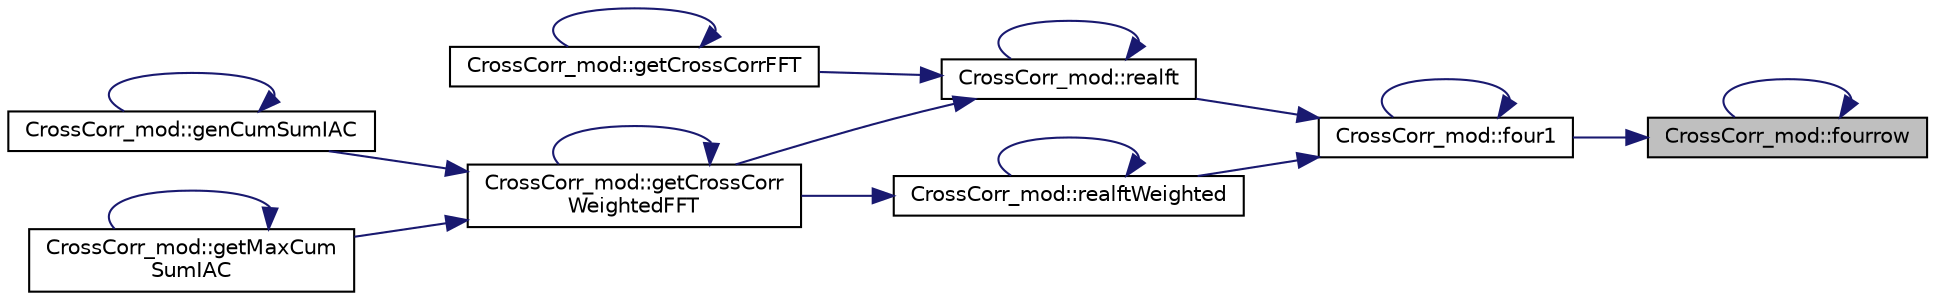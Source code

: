 digraph "CrossCorr_mod::fourrow"
{
 // LATEX_PDF_SIZE
  edge [fontname="Helvetica",fontsize="10",labelfontname="Helvetica",labelfontsize="10"];
  node [fontname="Helvetica",fontsize="10",shape=record];
  rankdir="RL";
  Node1 [label="CrossCorr_mod::fourrow",height=0.2,width=0.4,color="black", fillcolor="grey75", style="filled", fontcolor="black",tooltip=" "];
  Node1 -> Node2 [dir="back",color="midnightblue",fontsize="10",style="solid",fontname="Helvetica"];
  Node2 [label="CrossCorr_mod::four1",height=0.2,width=0.4,color="black", fillcolor="white", style="filled",URL="$namespaceCrossCorr__mod.html#a23ced55aaf636ca29f41c5de2c0c6b2e",tooltip=" "];
  Node2 -> Node2 [dir="back",color="midnightblue",fontsize="10",style="solid",fontname="Helvetica"];
  Node2 -> Node3 [dir="back",color="midnightblue",fontsize="10",style="solid",fontname="Helvetica"];
  Node3 [label="CrossCorr_mod::realft",height=0.2,width=0.4,color="black", fillcolor="white", style="filled",URL="$namespaceCrossCorr__mod.html#aa17b9dfa7fb9c09a2942ee4d2e50e30c",tooltip=" "];
  Node3 -> Node4 [dir="back",color="midnightblue",fontsize="10",style="solid",fontname="Helvetica"];
  Node4 [label="CrossCorr_mod::getCrossCorrFFT",height=0.2,width=0.4,color="black", fillcolor="white", style="filled",URL="$namespaceCrossCorr__mod.html#a8ba6f840aa3cf369a3dbd2f72ede334f",tooltip="Return the cross-correlation of the two input data vectors, (including any user-supplied zero padding..."];
  Node4 -> Node4 [dir="back",color="midnightblue",fontsize="10",style="solid",fontname="Helvetica"];
  Node3 -> Node5 [dir="back",color="midnightblue",fontsize="10",style="solid",fontname="Helvetica"];
  Node5 [label="CrossCorr_mod::getCrossCorr\lWeightedFFT",height=0.2,width=0.4,color="black", fillcolor="white", style="filled",URL="$namespaceCrossCorr__mod.html#ad7530d1251f15e5c2d1d3de9a014e15a",tooltip="Return the cross-correlation of the two input weighted compact data vectors, (including any user-supp..."];
  Node5 -> Node6 [dir="back",color="midnightblue",fontsize="10",style="solid",fontname="Helvetica"];
  Node6 [label="CrossCorr_mod::genCumSumIAC",height=0.2,width=0.4,color="black", fillcolor="white", style="filled",URL="$namespaceCrossCorr__mod.html#a7c803e7f236c1b0958e368ba22b8abab",tooltip="Return the integrated autocorrelation (IAC) based on the cumulative autocorrelation."];
  Node6 -> Node6 [dir="back",color="midnightblue",fontsize="10",style="solid",fontname="Helvetica"];
  Node5 -> Node5 [dir="back",color="midnightblue",fontsize="10",style="solid",fontname="Helvetica"];
  Node5 -> Node7 [dir="back",color="midnightblue",fontsize="10",style="solid",fontname="Helvetica"];
  Node7 [label="CrossCorr_mod::getMaxCum\lSumIAC",height=0.2,width=0.4,color="black", fillcolor="white", style="filled",URL="$namespaceCrossCorr__mod.html#a3776a901fbaee44fecf500b3a25d1a5c",tooltip="Return the integrated autocorrelation (IAC) based on the maximum cumulative autocorrelation."];
  Node7 -> Node7 [dir="back",color="midnightblue",fontsize="10",style="solid",fontname="Helvetica"];
  Node3 -> Node3 [dir="back",color="midnightblue",fontsize="10",style="solid",fontname="Helvetica"];
  Node2 -> Node8 [dir="back",color="midnightblue",fontsize="10",style="solid",fontname="Helvetica"];
  Node8 [label="CrossCorr_mod::realftWeighted",height=0.2,width=0.4,color="black", fillcolor="white", style="filled",URL="$namespaceCrossCorr__mod.html#afab477909a5b9d455cfb3f02084e40b2",tooltip=" "];
  Node8 -> Node5 [dir="back",color="midnightblue",fontsize="10",style="solid",fontname="Helvetica"];
  Node8 -> Node8 [dir="back",color="midnightblue",fontsize="10",style="solid",fontname="Helvetica"];
  Node1 -> Node1 [dir="back",color="midnightblue",fontsize="10",style="solid",fontname="Helvetica"];
}

